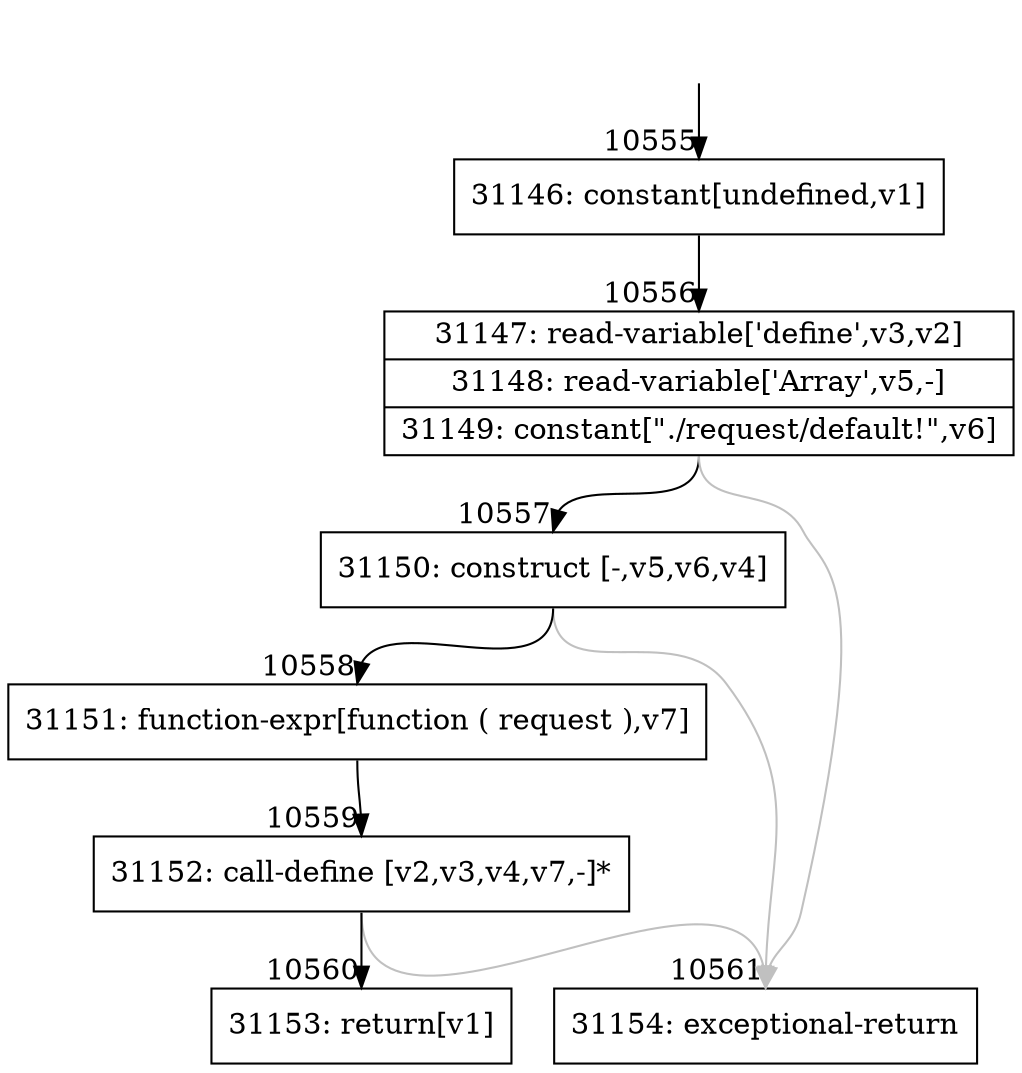 digraph {
rankdir="TD"
BB_entry767[shape=none,label=""];
BB_entry767 -> BB10555 [tailport=s, headport=n, headlabel="    10555"]
BB10555 [shape=record label="{31146: constant[undefined,v1]}" ] 
BB10555 -> BB10556 [tailport=s, headport=n, headlabel="      10556"]
BB10556 [shape=record label="{31147: read-variable['define',v3,v2]|31148: read-variable['Array',v5,-]|31149: constant[\"./request/default!\",v6]}" ] 
BB10556 -> BB10557 [tailport=s, headport=n, headlabel="      10557"]
BB10556 -> BB10561 [tailport=s, headport=n, color=gray, headlabel="      10561"]
BB10557 [shape=record label="{31150: construct [-,v5,v6,v4]}" ] 
BB10557 -> BB10558 [tailport=s, headport=n, headlabel="      10558"]
BB10557 -> BB10561 [tailport=s, headport=n, color=gray]
BB10558 [shape=record label="{31151: function-expr[function ( request ),v7]}" ] 
BB10558 -> BB10559 [tailport=s, headport=n, headlabel="      10559"]
BB10559 [shape=record label="{31152: call-define [v2,v3,v4,v7,-]*}" ] 
BB10559 -> BB10560 [tailport=s, headport=n, headlabel="      10560"]
BB10559 -> BB10561 [tailport=s, headport=n, color=gray]
BB10560 [shape=record label="{31153: return[v1]}" ] 
BB10561 [shape=record label="{31154: exceptional-return}" ] 
//#$~ 14979
}

